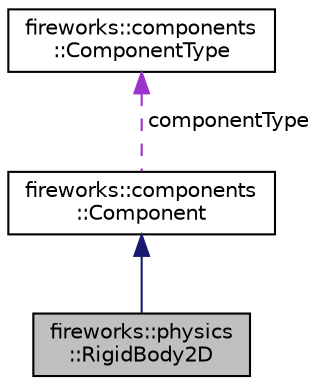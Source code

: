 digraph "fireworks::physics::RigidBody2D"
{
 // LATEX_PDF_SIZE
  edge [fontname="Helvetica",fontsize="10",labelfontname="Helvetica",labelfontsize="10"];
  node [fontname="Helvetica",fontsize="10",shape=record];
  Node1 [label="fireworks::physics\l::RigidBody2D",height=0.2,width=0.4,color="black", fillcolor="grey75", style="filled", fontcolor="black",tooltip="RigidBody 2D Physics component to simulate real time physics."];
  Node2 -> Node1 [dir="back",color="midnightblue",fontsize="10",style="solid",fontname="Helvetica"];
  Node2 [label="fireworks::components\l::Component",height=0.2,width=0.4,color="black", fillcolor="white", style="filled",URL="$classfireworks_1_1components_1_1_component.html",tooltip="Class for creating components."];
  Node3 -> Node2 [dir="back",color="darkorchid3",fontsize="10",style="dashed",label=" componentType" ,fontname="Helvetica"];
  Node3 [label="fireworks::components\l::ComponentType",height=0.2,width=0.4,color="black", fillcolor="white", style="filled",URL="$structfireworks_1_1components_1_1_component_type.html",tooltip="To uniquely identify the component."];
}
